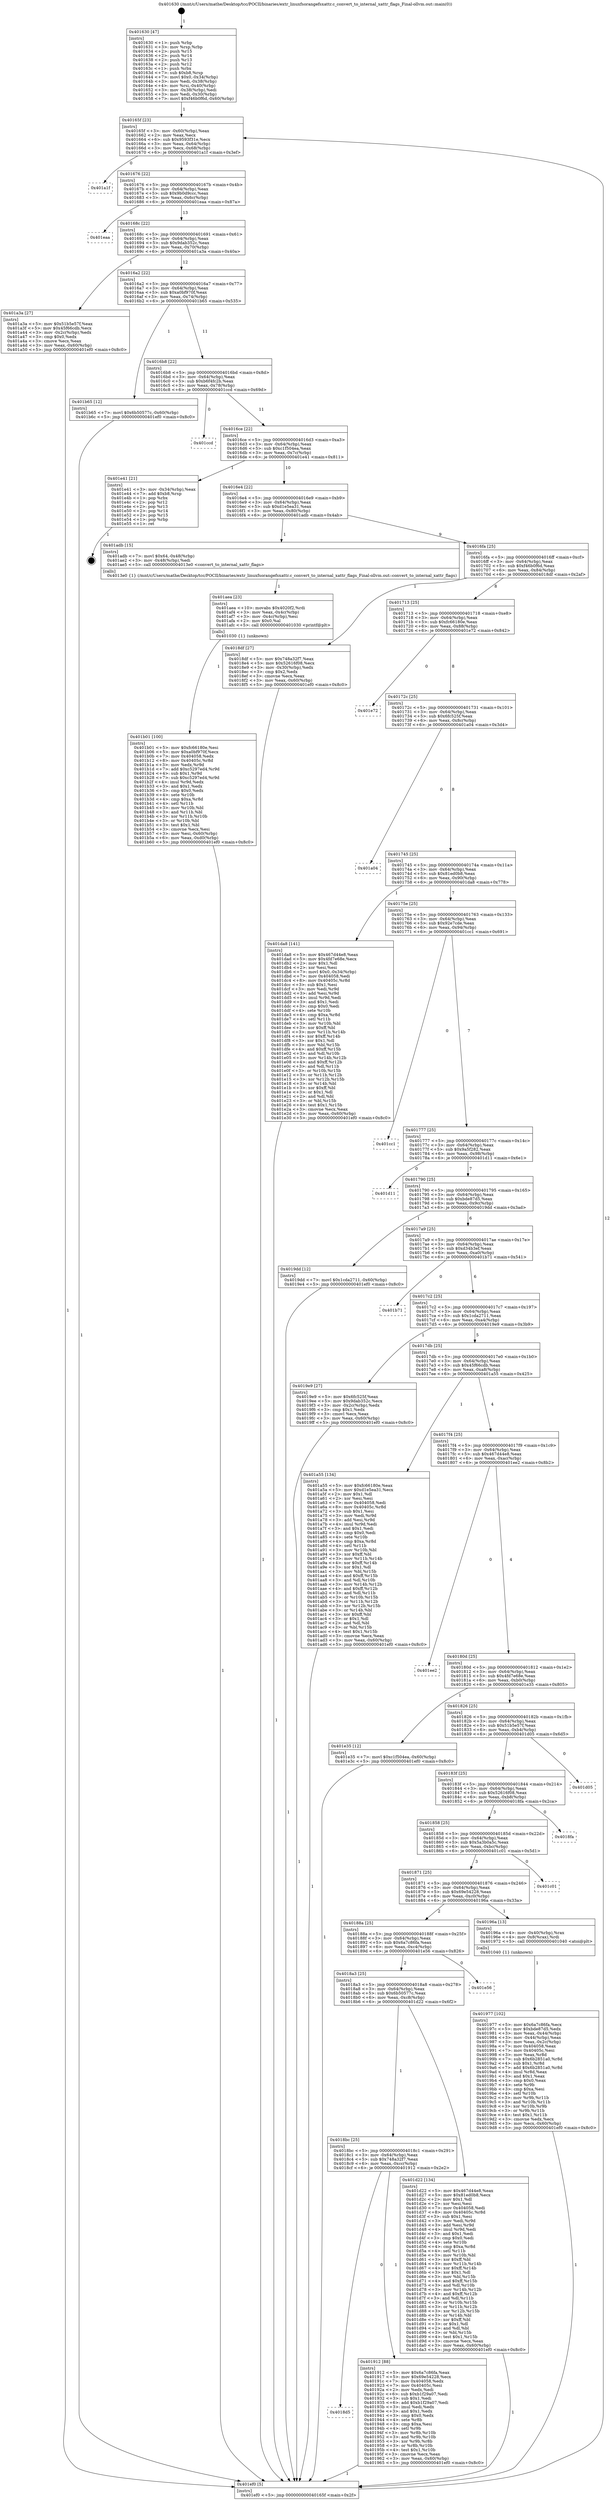 digraph "0x401630" {
  label = "0x401630 (/mnt/c/Users/mathe/Desktop/tcc/POCII/binaries/extr_linuxfsorangefsxattr.c_convert_to_internal_xattr_flags_Final-ollvm.out::main(0))"
  labelloc = "t"
  node[shape=record]

  Entry [label="",width=0.3,height=0.3,shape=circle,fillcolor=black,style=filled]
  "0x40165f" [label="{
     0x40165f [23]\l
     | [instrs]\l
     &nbsp;&nbsp;0x40165f \<+3\>: mov -0x60(%rbp),%eax\l
     &nbsp;&nbsp;0x401662 \<+2\>: mov %eax,%ecx\l
     &nbsp;&nbsp;0x401664 \<+6\>: sub $0x9593f31e,%ecx\l
     &nbsp;&nbsp;0x40166a \<+3\>: mov %eax,-0x64(%rbp)\l
     &nbsp;&nbsp;0x40166d \<+3\>: mov %ecx,-0x68(%rbp)\l
     &nbsp;&nbsp;0x401670 \<+6\>: je 0000000000401a1f \<main+0x3ef\>\l
  }"]
  "0x401a1f" [label="{
     0x401a1f\l
  }", style=dashed]
  "0x401676" [label="{
     0x401676 [22]\l
     | [instrs]\l
     &nbsp;&nbsp;0x401676 \<+5\>: jmp 000000000040167b \<main+0x4b\>\l
     &nbsp;&nbsp;0x40167b \<+3\>: mov -0x64(%rbp),%eax\l
     &nbsp;&nbsp;0x40167e \<+5\>: sub $0x9b0d9ccc,%eax\l
     &nbsp;&nbsp;0x401683 \<+3\>: mov %eax,-0x6c(%rbp)\l
     &nbsp;&nbsp;0x401686 \<+6\>: je 0000000000401eaa \<main+0x87a\>\l
  }"]
  Exit [label="",width=0.3,height=0.3,shape=circle,fillcolor=black,style=filled,peripheries=2]
  "0x401eaa" [label="{
     0x401eaa\l
  }", style=dashed]
  "0x40168c" [label="{
     0x40168c [22]\l
     | [instrs]\l
     &nbsp;&nbsp;0x40168c \<+5\>: jmp 0000000000401691 \<main+0x61\>\l
     &nbsp;&nbsp;0x401691 \<+3\>: mov -0x64(%rbp),%eax\l
     &nbsp;&nbsp;0x401694 \<+5\>: sub $0x9dab352c,%eax\l
     &nbsp;&nbsp;0x401699 \<+3\>: mov %eax,-0x70(%rbp)\l
     &nbsp;&nbsp;0x40169c \<+6\>: je 0000000000401a3a \<main+0x40a\>\l
  }"]
  "0x401b01" [label="{
     0x401b01 [100]\l
     | [instrs]\l
     &nbsp;&nbsp;0x401b01 \<+5\>: mov $0xfc66180e,%esi\l
     &nbsp;&nbsp;0x401b06 \<+5\>: mov $0xa0bf970f,%ecx\l
     &nbsp;&nbsp;0x401b0b \<+7\>: mov 0x404058,%edx\l
     &nbsp;&nbsp;0x401b12 \<+8\>: mov 0x40405c,%r8d\l
     &nbsp;&nbsp;0x401b1a \<+3\>: mov %edx,%r9d\l
     &nbsp;&nbsp;0x401b1d \<+7\>: add $0xc5297ed4,%r9d\l
     &nbsp;&nbsp;0x401b24 \<+4\>: sub $0x1,%r9d\l
     &nbsp;&nbsp;0x401b28 \<+7\>: sub $0xc5297ed4,%r9d\l
     &nbsp;&nbsp;0x401b2f \<+4\>: imul %r9d,%edx\l
     &nbsp;&nbsp;0x401b33 \<+3\>: and $0x1,%edx\l
     &nbsp;&nbsp;0x401b36 \<+3\>: cmp $0x0,%edx\l
     &nbsp;&nbsp;0x401b39 \<+4\>: sete %r10b\l
     &nbsp;&nbsp;0x401b3d \<+4\>: cmp $0xa,%r8d\l
     &nbsp;&nbsp;0x401b41 \<+4\>: setl %r11b\l
     &nbsp;&nbsp;0x401b45 \<+3\>: mov %r10b,%bl\l
     &nbsp;&nbsp;0x401b48 \<+3\>: and %r11b,%bl\l
     &nbsp;&nbsp;0x401b4b \<+3\>: xor %r11b,%r10b\l
     &nbsp;&nbsp;0x401b4e \<+3\>: or %r10b,%bl\l
     &nbsp;&nbsp;0x401b51 \<+3\>: test $0x1,%bl\l
     &nbsp;&nbsp;0x401b54 \<+3\>: cmovne %ecx,%esi\l
     &nbsp;&nbsp;0x401b57 \<+3\>: mov %esi,-0x60(%rbp)\l
     &nbsp;&nbsp;0x401b5a \<+6\>: mov %eax,-0xd0(%rbp)\l
     &nbsp;&nbsp;0x401b60 \<+5\>: jmp 0000000000401ef0 \<main+0x8c0\>\l
  }"]
  "0x401a3a" [label="{
     0x401a3a [27]\l
     | [instrs]\l
     &nbsp;&nbsp;0x401a3a \<+5\>: mov $0x51b5e57f,%eax\l
     &nbsp;&nbsp;0x401a3f \<+5\>: mov $0x45f66cdb,%ecx\l
     &nbsp;&nbsp;0x401a44 \<+3\>: mov -0x2c(%rbp),%edx\l
     &nbsp;&nbsp;0x401a47 \<+3\>: cmp $0x0,%edx\l
     &nbsp;&nbsp;0x401a4a \<+3\>: cmove %ecx,%eax\l
     &nbsp;&nbsp;0x401a4d \<+3\>: mov %eax,-0x60(%rbp)\l
     &nbsp;&nbsp;0x401a50 \<+5\>: jmp 0000000000401ef0 \<main+0x8c0\>\l
  }"]
  "0x4016a2" [label="{
     0x4016a2 [22]\l
     | [instrs]\l
     &nbsp;&nbsp;0x4016a2 \<+5\>: jmp 00000000004016a7 \<main+0x77\>\l
     &nbsp;&nbsp;0x4016a7 \<+3\>: mov -0x64(%rbp),%eax\l
     &nbsp;&nbsp;0x4016aa \<+5\>: sub $0xa0bf970f,%eax\l
     &nbsp;&nbsp;0x4016af \<+3\>: mov %eax,-0x74(%rbp)\l
     &nbsp;&nbsp;0x4016b2 \<+6\>: je 0000000000401b65 \<main+0x535\>\l
  }"]
  "0x401aea" [label="{
     0x401aea [23]\l
     | [instrs]\l
     &nbsp;&nbsp;0x401aea \<+10\>: movabs $0x4020f2,%rdi\l
     &nbsp;&nbsp;0x401af4 \<+3\>: mov %eax,-0x4c(%rbp)\l
     &nbsp;&nbsp;0x401af7 \<+3\>: mov -0x4c(%rbp),%esi\l
     &nbsp;&nbsp;0x401afa \<+2\>: mov $0x0,%al\l
     &nbsp;&nbsp;0x401afc \<+5\>: call 0000000000401030 \<printf@plt\>\l
     | [calls]\l
     &nbsp;&nbsp;0x401030 \{1\} (unknown)\l
  }"]
  "0x401b65" [label="{
     0x401b65 [12]\l
     | [instrs]\l
     &nbsp;&nbsp;0x401b65 \<+7\>: movl $0x6b50577c,-0x60(%rbp)\l
     &nbsp;&nbsp;0x401b6c \<+5\>: jmp 0000000000401ef0 \<main+0x8c0\>\l
  }"]
  "0x4016b8" [label="{
     0x4016b8 [22]\l
     | [instrs]\l
     &nbsp;&nbsp;0x4016b8 \<+5\>: jmp 00000000004016bd \<main+0x8d\>\l
     &nbsp;&nbsp;0x4016bd \<+3\>: mov -0x64(%rbp),%eax\l
     &nbsp;&nbsp;0x4016c0 \<+5\>: sub $0xb6f4fc2b,%eax\l
     &nbsp;&nbsp;0x4016c5 \<+3\>: mov %eax,-0x78(%rbp)\l
     &nbsp;&nbsp;0x4016c8 \<+6\>: je 0000000000401ccd \<main+0x69d\>\l
  }"]
  "0x401977" [label="{
     0x401977 [102]\l
     | [instrs]\l
     &nbsp;&nbsp;0x401977 \<+5\>: mov $0x6a7c86fa,%ecx\l
     &nbsp;&nbsp;0x40197c \<+5\>: mov $0xbde87d5,%edx\l
     &nbsp;&nbsp;0x401981 \<+3\>: mov %eax,-0x44(%rbp)\l
     &nbsp;&nbsp;0x401984 \<+3\>: mov -0x44(%rbp),%eax\l
     &nbsp;&nbsp;0x401987 \<+3\>: mov %eax,-0x2c(%rbp)\l
     &nbsp;&nbsp;0x40198a \<+7\>: mov 0x404058,%eax\l
     &nbsp;&nbsp;0x401991 \<+7\>: mov 0x40405c,%esi\l
     &nbsp;&nbsp;0x401998 \<+3\>: mov %eax,%r8d\l
     &nbsp;&nbsp;0x40199b \<+7\>: sub $0x6b2851a0,%r8d\l
     &nbsp;&nbsp;0x4019a2 \<+4\>: sub $0x1,%r8d\l
     &nbsp;&nbsp;0x4019a6 \<+7\>: add $0x6b2851a0,%r8d\l
     &nbsp;&nbsp;0x4019ad \<+4\>: imul %r8d,%eax\l
     &nbsp;&nbsp;0x4019b1 \<+3\>: and $0x1,%eax\l
     &nbsp;&nbsp;0x4019b4 \<+3\>: cmp $0x0,%eax\l
     &nbsp;&nbsp;0x4019b7 \<+4\>: sete %r9b\l
     &nbsp;&nbsp;0x4019bb \<+3\>: cmp $0xa,%esi\l
     &nbsp;&nbsp;0x4019be \<+4\>: setl %r10b\l
     &nbsp;&nbsp;0x4019c2 \<+3\>: mov %r9b,%r11b\l
     &nbsp;&nbsp;0x4019c5 \<+3\>: and %r10b,%r11b\l
     &nbsp;&nbsp;0x4019c8 \<+3\>: xor %r10b,%r9b\l
     &nbsp;&nbsp;0x4019cb \<+3\>: or %r9b,%r11b\l
     &nbsp;&nbsp;0x4019ce \<+4\>: test $0x1,%r11b\l
     &nbsp;&nbsp;0x4019d2 \<+3\>: cmovne %edx,%ecx\l
     &nbsp;&nbsp;0x4019d5 \<+3\>: mov %ecx,-0x60(%rbp)\l
     &nbsp;&nbsp;0x4019d8 \<+5\>: jmp 0000000000401ef0 \<main+0x8c0\>\l
  }"]
  "0x401ccd" [label="{
     0x401ccd\l
  }", style=dashed]
  "0x4016ce" [label="{
     0x4016ce [22]\l
     | [instrs]\l
     &nbsp;&nbsp;0x4016ce \<+5\>: jmp 00000000004016d3 \<main+0xa3\>\l
     &nbsp;&nbsp;0x4016d3 \<+3\>: mov -0x64(%rbp),%eax\l
     &nbsp;&nbsp;0x4016d6 \<+5\>: sub $0xc1f504ea,%eax\l
     &nbsp;&nbsp;0x4016db \<+3\>: mov %eax,-0x7c(%rbp)\l
     &nbsp;&nbsp;0x4016de \<+6\>: je 0000000000401e41 \<main+0x811\>\l
  }"]
  "0x4018d5" [label="{
     0x4018d5\l
  }", style=dashed]
  "0x401e41" [label="{
     0x401e41 [21]\l
     | [instrs]\l
     &nbsp;&nbsp;0x401e41 \<+3\>: mov -0x34(%rbp),%eax\l
     &nbsp;&nbsp;0x401e44 \<+7\>: add $0xb8,%rsp\l
     &nbsp;&nbsp;0x401e4b \<+1\>: pop %rbx\l
     &nbsp;&nbsp;0x401e4c \<+2\>: pop %r12\l
     &nbsp;&nbsp;0x401e4e \<+2\>: pop %r13\l
     &nbsp;&nbsp;0x401e50 \<+2\>: pop %r14\l
     &nbsp;&nbsp;0x401e52 \<+2\>: pop %r15\l
     &nbsp;&nbsp;0x401e54 \<+1\>: pop %rbp\l
     &nbsp;&nbsp;0x401e55 \<+1\>: ret\l
  }"]
  "0x4016e4" [label="{
     0x4016e4 [22]\l
     | [instrs]\l
     &nbsp;&nbsp;0x4016e4 \<+5\>: jmp 00000000004016e9 \<main+0xb9\>\l
     &nbsp;&nbsp;0x4016e9 \<+3\>: mov -0x64(%rbp),%eax\l
     &nbsp;&nbsp;0x4016ec \<+5\>: sub $0xd1e5ea31,%eax\l
     &nbsp;&nbsp;0x4016f1 \<+3\>: mov %eax,-0x80(%rbp)\l
     &nbsp;&nbsp;0x4016f4 \<+6\>: je 0000000000401adb \<main+0x4ab\>\l
  }"]
  "0x401912" [label="{
     0x401912 [88]\l
     | [instrs]\l
     &nbsp;&nbsp;0x401912 \<+5\>: mov $0x6a7c86fa,%eax\l
     &nbsp;&nbsp;0x401917 \<+5\>: mov $0x69e54228,%ecx\l
     &nbsp;&nbsp;0x40191c \<+7\>: mov 0x404058,%edx\l
     &nbsp;&nbsp;0x401923 \<+7\>: mov 0x40405c,%esi\l
     &nbsp;&nbsp;0x40192a \<+2\>: mov %edx,%edi\l
     &nbsp;&nbsp;0x40192c \<+6\>: sub $0xb1f29a07,%edi\l
     &nbsp;&nbsp;0x401932 \<+3\>: sub $0x1,%edi\l
     &nbsp;&nbsp;0x401935 \<+6\>: add $0xb1f29a07,%edi\l
     &nbsp;&nbsp;0x40193b \<+3\>: imul %edi,%edx\l
     &nbsp;&nbsp;0x40193e \<+3\>: and $0x1,%edx\l
     &nbsp;&nbsp;0x401941 \<+3\>: cmp $0x0,%edx\l
     &nbsp;&nbsp;0x401944 \<+4\>: sete %r8b\l
     &nbsp;&nbsp;0x401948 \<+3\>: cmp $0xa,%esi\l
     &nbsp;&nbsp;0x40194b \<+4\>: setl %r9b\l
     &nbsp;&nbsp;0x40194f \<+3\>: mov %r8b,%r10b\l
     &nbsp;&nbsp;0x401952 \<+3\>: and %r9b,%r10b\l
     &nbsp;&nbsp;0x401955 \<+3\>: xor %r9b,%r8b\l
     &nbsp;&nbsp;0x401958 \<+3\>: or %r8b,%r10b\l
     &nbsp;&nbsp;0x40195b \<+4\>: test $0x1,%r10b\l
     &nbsp;&nbsp;0x40195f \<+3\>: cmovne %ecx,%eax\l
     &nbsp;&nbsp;0x401962 \<+3\>: mov %eax,-0x60(%rbp)\l
     &nbsp;&nbsp;0x401965 \<+5\>: jmp 0000000000401ef0 \<main+0x8c0\>\l
  }"]
  "0x401adb" [label="{
     0x401adb [15]\l
     | [instrs]\l
     &nbsp;&nbsp;0x401adb \<+7\>: movl $0x64,-0x48(%rbp)\l
     &nbsp;&nbsp;0x401ae2 \<+3\>: mov -0x48(%rbp),%edi\l
     &nbsp;&nbsp;0x401ae5 \<+5\>: call 00000000004013e0 \<convert_to_internal_xattr_flags\>\l
     | [calls]\l
     &nbsp;&nbsp;0x4013e0 \{1\} (/mnt/c/Users/mathe/Desktop/tcc/POCII/binaries/extr_linuxfsorangefsxattr.c_convert_to_internal_xattr_flags_Final-ollvm.out::convert_to_internal_xattr_flags)\l
  }"]
  "0x4016fa" [label="{
     0x4016fa [25]\l
     | [instrs]\l
     &nbsp;&nbsp;0x4016fa \<+5\>: jmp 00000000004016ff \<main+0xcf\>\l
     &nbsp;&nbsp;0x4016ff \<+3\>: mov -0x64(%rbp),%eax\l
     &nbsp;&nbsp;0x401702 \<+5\>: sub $0xf46b0f6d,%eax\l
     &nbsp;&nbsp;0x401707 \<+6\>: mov %eax,-0x84(%rbp)\l
     &nbsp;&nbsp;0x40170d \<+6\>: je 00000000004018df \<main+0x2af\>\l
  }"]
  "0x4018bc" [label="{
     0x4018bc [25]\l
     | [instrs]\l
     &nbsp;&nbsp;0x4018bc \<+5\>: jmp 00000000004018c1 \<main+0x291\>\l
     &nbsp;&nbsp;0x4018c1 \<+3\>: mov -0x64(%rbp),%eax\l
     &nbsp;&nbsp;0x4018c4 \<+5\>: sub $0x748a32f7,%eax\l
     &nbsp;&nbsp;0x4018c9 \<+6\>: mov %eax,-0xcc(%rbp)\l
     &nbsp;&nbsp;0x4018cf \<+6\>: je 0000000000401912 \<main+0x2e2\>\l
  }"]
  "0x4018df" [label="{
     0x4018df [27]\l
     | [instrs]\l
     &nbsp;&nbsp;0x4018df \<+5\>: mov $0x748a32f7,%eax\l
     &nbsp;&nbsp;0x4018e4 \<+5\>: mov $0x52616f08,%ecx\l
     &nbsp;&nbsp;0x4018e9 \<+3\>: mov -0x30(%rbp),%edx\l
     &nbsp;&nbsp;0x4018ec \<+3\>: cmp $0x2,%edx\l
     &nbsp;&nbsp;0x4018ef \<+3\>: cmovne %ecx,%eax\l
     &nbsp;&nbsp;0x4018f2 \<+3\>: mov %eax,-0x60(%rbp)\l
     &nbsp;&nbsp;0x4018f5 \<+5\>: jmp 0000000000401ef0 \<main+0x8c0\>\l
  }"]
  "0x401713" [label="{
     0x401713 [25]\l
     | [instrs]\l
     &nbsp;&nbsp;0x401713 \<+5\>: jmp 0000000000401718 \<main+0xe8\>\l
     &nbsp;&nbsp;0x401718 \<+3\>: mov -0x64(%rbp),%eax\l
     &nbsp;&nbsp;0x40171b \<+5\>: sub $0xfc66180e,%eax\l
     &nbsp;&nbsp;0x401720 \<+6\>: mov %eax,-0x88(%rbp)\l
     &nbsp;&nbsp;0x401726 \<+6\>: je 0000000000401e72 \<main+0x842\>\l
  }"]
  "0x401ef0" [label="{
     0x401ef0 [5]\l
     | [instrs]\l
     &nbsp;&nbsp;0x401ef0 \<+5\>: jmp 000000000040165f \<main+0x2f\>\l
  }"]
  "0x401630" [label="{
     0x401630 [47]\l
     | [instrs]\l
     &nbsp;&nbsp;0x401630 \<+1\>: push %rbp\l
     &nbsp;&nbsp;0x401631 \<+3\>: mov %rsp,%rbp\l
     &nbsp;&nbsp;0x401634 \<+2\>: push %r15\l
     &nbsp;&nbsp;0x401636 \<+2\>: push %r14\l
     &nbsp;&nbsp;0x401638 \<+2\>: push %r13\l
     &nbsp;&nbsp;0x40163a \<+2\>: push %r12\l
     &nbsp;&nbsp;0x40163c \<+1\>: push %rbx\l
     &nbsp;&nbsp;0x40163d \<+7\>: sub $0xb8,%rsp\l
     &nbsp;&nbsp;0x401644 \<+7\>: movl $0x0,-0x34(%rbp)\l
     &nbsp;&nbsp;0x40164b \<+3\>: mov %edi,-0x38(%rbp)\l
     &nbsp;&nbsp;0x40164e \<+4\>: mov %rsi,-0x40(%rbp)\l
     &nbsp;&nbsp;0x401652 \<+3\>: mov -0x38(%rbp),%edi\l
     &nbsp;&nbsp;0x401655 \<+3\>: mov %edi,-0x30(%rbp)\l
     &nbsp;&nbsp;0x401658 \<+7\>: movl $0xf46b0f6d,-0x60(%rbp)\l
  }"]
  "0x401d22" [label="{
     0x401d22 [134]\l
     | [instrs]\l
     &nbsp;&nbsp;0x401d22 \<+5\>: mov $0x467d44e8,%eax\l
     &nbsp;&nbsp;0x401d27 \<+5\>: mov $0x81ed0b8,%ecx\l
     &nbsp;&nbsp;0x401d2c \<+2\>: mov $0x1,%dl\l
     &nbsp;&nbsp;0x401d2e \<+2\>: xor %esi,%esi\l
     &nbsp;&nbsp;0x401d30 \<+7\>: mov 0x404058,%edi\l
     &nbsp;&nbsp;0x401d37 \<+8\>: mov 0x40405c,%r8d\l
     &nbsp;&nbsp;0x401d3f \<+3\>: sub $0x1,%esi\l
     &nbsp;&nbsp;0x401d42 \<+3\>: mov %edi,%r9d\l
     &nbsp;&nbsp;0x401d45 \<+3\>: add %esi,%r9d\l
     &nbsp;&nbsp;0x401d48 \<+4\>: imul %r9d,%edi\l
     &nbsp;&nbsp;0x401d4c \<+3\>: and $0x1,%edi\l
     &nbsp;&nbsp;0x401d4f \<+3\>: cmp $0x0,%edi\l
     &nbsp;&nbsp;0x401d52 \<+4\>: sete %r10b\l
     &nbsp;&nbsp;0x401d56 \<+4\>: cmp $0xa,%r8d\l
     &nbsp;&nbsp;0x401d5a \<+4\>: setl %r11b\l
     &nbsp;&nbsp;0x401d5e \<+3\>: mov %r10b,%bl\l
     &nbsp;&nbsp;0x401d61 \<+3\>: xor $0xff,%bl\l
     &nbsp;&nbsp;0x401d64 \<+3\>: mov %r11b,%r14b\l
     &nbsp;&nbsp;0x401d67 \<+4\>: xor $0xff,%r14b\l
     &nbsp;&nbsp;0x401d6b \<+3\>: xor $0x1,%dl\l
     &nbsp;&nbsp;0x401d6e \<+3\>: mov %bl,%r15b\l
     &nbsp;&nbsp;0x401d71 \<+4\>: and $0xff,%r15b\l
     &nbsp;&nbsp;0x401d75 \<+3\>: and %dl,%r10b\l
     &nbsp;&nbsp;0x401d78 \<+3\>: mov %r14b,%r12b\l
     &nbsp;&nbsp;0x401d7b \<+4\>: and $0xff,%r12b\l
     &nbsp;&nbsp;0x401d7f \<+3\>: and %dl,%r11b\l
     &nbsp;&nbsp;0x401d82 \<+3\>: or %r10b,%r15b\l
     &nbsp;&nbsp;0x401d85 \<+3\>: or %r11b,%r12b\l
     &nbsp;&nbsp;0x401d88 \<+3\>: xor %r12b,%r15b\l
     &nbsp;&nbsp;0x401d8b \<+3\>: or %r14b,%bl\l
     &nbsp;&nbsp;0x401d8e \<+3\>: xor $0xff,%bl\l
     &nbsp;&nbsp;0x401d91 \<+3\>: or $0x1,%dl\l
     &nbsp;&nbsp;0x401d94 \<+2\>: and %dl,%bl\l
     &nbsp;&nbsp;0x401d96 \<+3\>: or %bl,%r15b\l
     &nbsp;&nbsp;0x401d99 \<+4\>: test $0x1,%r15b\l
     &nbsp;&nbsp;0x401d9d \<+3\>: cmovne %ecx,%eax\l
     &nbsp;&nbsp;0x401da0 \<+3\>: mov %eax,-0x60(%rbp)\l
     &nbsp;&nbsp;0x401da3 \<+5\>: jmp 0000000000401ef0 \<main+0x8c0\>\l
  }"]
  "0x401e72" [label="{
     0x401e72\l
  }", style=dashed]
  "0x40172c" [label="{
     0x40172c [25]\l
     | [instrs]\l
     &nbsp;&nbsp;0x40172c \<+5\>: jmp 0000000000401731 \<main+0x101\>\l
     &nbsp;&nbsp;0x401731 \<+3\>: mov -0x64(%rbp),%eax\l
     &nbsp;&nbsp;0x401734 \<+5\>: sub $0x6fc525f,%eax\l
     &nbsp;&nbsp;0x401739 \<+6\>: mov %eax,-0x8c(%rbp)\l
     &nbsp;&nbsp;0x40173f \<+6\>: je 0000000000401a04 \<main+0x3d4\>\l
  }"]
  "0x4018a3" [label="{
     0x4018a3 [25]\l
     | [instrs]\l
     &nbsp;&nbsp;0x4018a3 \<+5\>: jmp 00000000004018a8 \<main+0x278\>\l
     &nbsp;&nbsp;0x4018a8 \<+3\>: mov -0x64(%rbp),%eax\l
     &nbsp;&nbsp;0x4018ab \<+5\>: sub $0x6b50577c,%eax\l
     &nbsp;&nbsp;0x4018b0 \<+6\>: mov %eax,-0xc8(%rbp)\l
     &nbsp;&nbsp;0x4018b6 \<+6\>: je 0000000000401d22 \<main+0x6f2\>\l
  }"]
  "0x401a04" [label="{
     0x401a04\l
  }", style=dashed]
  "0x401745" [label="{
     0x401745 [25]\l
     | [instrs]\l
     &nbsp;&nbsp;0x401745 \<+5\>: jmp 000000000040174a \<main+0x11a\>\l
     &nbsp;&nbsp;0x40174a \<+3\>: mov -0x64(%rbp),%eax\l
     &nbsp;&nbsp;0x40174d \<+5\>: sub $0x81ed0b8,%eax\l
     &nbsp;&nbsp;0x401752 \<+6\>: mov %eax,-0x90(%rbp)\l
     &nbsp;&nbsp;0x401758 \<+6\>: je 0000000000401da8 \<main+0x778\>\l
  }"]
  "0x401e56" [label="{
     0x401e56\l
  }", style=dashed]
  "0x401da8" [label="{
     0x401da8 [141]\l
     | [instrs]\l
     &nbsp;&nbsp;0x401da8 \<+5\>: mov $0x467d44e8,%eax\l
     &nbsp;&nbsp;0x401dad \<+5\>: mov $0x4fd7e68e,%ecx\l
     &nbsp;&nbsp;0x401db2 \<+2\>: mov $0x1,%dl\l
     &nbsp;&nbsp;0x401db4 \<+2\>: xor %esi,%esi\l
     &nbsp;&nbsp;0x401db6 \<+7\>: movl $0x0,-0x34(%rbp)\l
     &nbsp;&nbsp;0x401dbd \<+7\>: mov 0x404058,%edi\l
     &nbsp;&nbsp;0x401dc4 \<+8\>: mov 0x40405c,%r8d\l
     &nbsp;&nbsp;0x401dcc \<+3\>: sub $0x1,%esi\l
     &nbsp;&nbsp;0x401dcf \<+3\>: mov %edi,%r9d\l
     &nbsp;&nbsp;0x401dd2 \<+3\>: add %esi,%r9d\l
     &nbsp;&nbsp;0x401dd5 \<+4\>: imul %r9d,%edi\l
     &nbsp;&nbsp;0x401dd9 \<+3\>: and $0x1,%edi\l
     &nbsp;&nbsp;0x401ddc \<+3\>: cmp $0x0,%edi\l
     &nbsp;&nbsp;0x401ddf \<+4\>: sete %r10b\l
     &nbsp;&nbsp;0x401de3 \<+4\>: cmp $0xa,%r8d\l
     &nbsp;&nbsp;0x401de7 \<+4\>: setl %r11b\l
     &nbsp;&nbsp;0x401deb \<+3\>: mov %r10b,%bl\l
     &nbsp;&nbsp;0x401dee \<+3\>: xor $0xff,%bl\l
     &nbsp;&nbsp;0x401df1 \<+3\>: mov %r11b,%r14b\l
     &nbsp;&nbsp;0x401df4 \<+4\>: xor $0xff,%r14b\l
     &nbsp;&nbsp;0x401df8 \<+3\>: xor $0x1,%dl\l
     &nbsp;&nbsp;0x401dfb \<+3\>: mov %bl,%r15b\l
     &nbsp;&nbsp;0x401dfe \<+4\>: and $0xff,%r15b\l
     &nbsp;&nbsp;0x401e02 \<+3\>: and %dl,%r10b\l
     &nbsp;&nbsp;0x401e05 \<+3\>: mov %r14b,%r12b\l
     &nbsp;&nbsp;0x401e08 \<+4\>: and $0xff,%r12b\l
     &nbsp;&nbsp;0x401e0c \<+3\>: and %dl,%r11b\l
     &nbsp;&nbsp;0x401e0f \<+3\>: or %r10b,%r15b\l
     &nbsp;&nbsp;0x401e12 \<+3\>: or %r11b,%r12b\l
     &nbsp;&nbsp;0x401e15 \<+3\>: xor %r12b,%r15b\l
     &nbsp;&nbsp;0x401e18 \<+3\>: or %r14b,%bl\l
     &nbsp;&nbsp;0x401e1b \<+3\>: xor $0xff,%bl\l
     &nbsp;&nbsp;0x401e1e \<+3\>: or $0x1,%dl\l
     &nbsp;&nbsp;0x401e21 \<+2\>: and %dl,%bl\l
     &nbsp;&nbsp;0x401e23 \<+3\>: or %bl,%r15b\l
     &nbsp;&nbsp;0x401e26 \<+4\>: test $0x1,%r15b\l
     &nbsp;&nbsp;0x401e2a \<+3\>: cmovne %ecx,%eax\l
     &nbsp;&nbsp;0x401e2d \<+3\>: mov %eax,-0x60(%rbp)\l
     &nbsp;&nbsp;0x401e30 \<+5\>: jmp 0000000000401ef0 \<main+0x8c0\>\l
  }"]
  "0x40175e" [label="{
     0x40175e [25]\l
     | [instrs]\l
     &nbsp;&nbsp;0x40175e \<+5\>: jmp 0000000000401763 \<main+0x133\>\l
     &nbsp;&nbsp;0x401763 \<+3\>: mov -0x64(%rbp),%eax\l
     &nbsp;&nbsp;0x401766 \<+5\>: sub $0x92e7cde,%eax\l
     &nbsp;&nbsp;0x40176b \<+6\>: mov %eax,-0x94(%rbp)\l
     &nbsp;&nbsp;0x401771 \<+6\>: je 0000000000401cc1 \<main+0x691\>\l
  }"]
  "0x40188a" [label="{
     0x40188a [25]\l
     | [instrs]\l
     &nbsp;&nbsp;0x40188a \<+5\>: jmp 000000000040188f \<main+0x25f\>\l
     &nbsp;&nbsp;0x40188f \<+3\>: mov -0x64(%rbp),%eax\l
     &nbsp;&nbsp;0x401892 \<+5\>: sub $0x6a7c86fa,%eax\l
     &nbsp;&nbsp;0x401897 \<+6\>: mov %eax,-0xc4(%rbp)\l
     &nbsp;&nbsp;0x40189d \<+6\>: je 0000000000401e56 \<main+0x826\>\l
  }"]
  "0x401cc1" [label="{
     0x401cc1\l
  }", style=dashed]
  "0x401777" [label="{
     0x401777 [25]\l
     | [instrs]\l
     &nbsp;&nbsp;0x401777 \<+5\>: jmp 000000000040177c \<main+0x14c\>\l
     &nbsp;&nbsp;0x40177c \<+3\>: mov -0x64(%rbp),%eax\l
     &nbsp;&nbsp;0x40177f \<+5\>: sub $0x9a5f282,%eax\l
     &nbsp;&nbsp;0x401784 \<+6\>: mov %eax,-0x98(%rbp)\l
     &nbsp;&nbsp;0x40178a \<+6\>: je 0000000000401d11 \<main+0x6e1\>\l
  }"]
  "0x40196a" [label="{
     0x40196a [13]\l
     | [instrs]\l
     &nbsp;&nbsp;0x40196a \<+4\>: mov -0x40(%rbp),%rax\l
     &nbsp;&nbsp;0x40196e \<+4\>: mov 0x8(%rax),%rdi\l
     &nbsp;&nbsp;0x401972 \<+5\>: call 0000000000401040 \<atoi@plt\>\l
     | [calls]\l
     &nbsp;&nbsp;0x401040 \{1\} (unknown)\l
  }"]
  "0x401d11" [label="{
     0x401d11\l
  }", style=dashed]
  "0x401790" [label="{
     0x401790 [25]\l
     | [instrs]\l
     &nbsp;&nbsp;0x401790 \<+5\>: jmp 0000000000401795 \<main+0x165\>\l
     &nbsp;&nbsp;0x401795 \<+3\>: mov -0x64(%rbp),%eax\l
     &nbsp;&nbsp;0x401798 \<+5\>: sub $0xbde87d5,%eax\l
     &nbsp;&nbsp;0x40179d \<+6\>: mov %eax,-0x9c(%rbp)\l
     &nbsp;&nbsp;0x4017a3 \<+6\>: je 00000000004019dd \<main+0x3ad\>\l
  }"]
  "0x401871" [label="{
     0x401871 [25]\l
     | [instrs]\l
     &nbsp;&nbsp;0x401871 \<+5\>: jmp 0000000000401876 \<main+0x246\>\l
     &nbsp;&nbsp;0x401876 \<+3\>: mov -0x64(%rbp),%eax\l
     &nbsp;&nbsp;0x401879 \<+5\>: sub $0x69e54228,%eax\l
     &nbsp;&nbsp;0x40187e \<+6\>: mov %eax,-0xc0(%rbp)\l
     &nbsp;&nbsp;0x401884 \<+6\>: je 000000000040196a \<main+0x33a\>\l
  }"]
  "0x4019dd" [label="{
     0x4019dd [12]\l
     | [instrs]\l
     &nbsp;&nbsp;0x4019dd \<+7\>: movl $0x1cda2711,-0x60(%rbp)\l
     &nbsp;&nbsp;0x4019e4 \<+5\>: jmp 0000000000401ef0 \<main+0x8c0\>\l
  }"]
  "0x4017a9" [label="{
     0x4017a9 [25]\l
     | [instrs]\l
     &nbsp;&nbsp;0x4017a9 \<+5\>: jmp 00000000004017ae \<main+0x17e\>\l
     &nbsp;&nbsp;0x4017ae \<+3\>: mov -0x64(%rbp),%eax\l
     &nbsp;&nbsp;0x4017b1 \<+5\>: sub $0xd34b3ef,%eax\l
     &nbsp;&nbsp;0x4017b6 \<+6\>: mov %eax,-0xa0(%rbp)\l
     &nbsp;&nbsp;0x4017bc \<+6\>: je 0000000000401b71 \<main+0x541\>\l
  }"]
  "0x401c01" [label="{
     0x401c01\l
  }", style=dashed]
  "0x401b71" [label="{
     0x401b71\l
  }", style=dashed]
  "0x4017c2" [label="{
     0x4017c2 [25]\l
     | [instrs]\l
     &nbsp;&nbsp;0x4017c2 \<+5\>: jmp 00000000004017c7 \<main+0x197\>\l
     &nbsp;&nbsp;0x4017c7 \<+3\>: mov -0x64(%rbp),%eax\l
     &nbsp;&nbsp;0x4017ca \<+5\>: sub $0x1cda2711,%eax\l
     &nbsp;&nbsp;0x4017cf \<+6\>: mov %eax,-0xa4(%rbp)\l
     &nbsp;&nbsp;0x4017d5 \<+6\>: je 00000000004019e9 \<main+0x3b9\>\l
  }"]
  "0x401858" [label="{
     0x401858 [25]\l
     | [instrs]\l
     &nbsp;&nbsp;0x401858 \<+5\>: jmp 000000000040185d \<main+0x22d\>\l
     &nbsp;&nbsp;0x40185d \<+3\>: mov -0x64(%rbp),%eax\l
     &nbsp;&nbsp;0x401860 \<+5\>: sub $0x5a3b0a5c,%eax\l
     &nbsp;&nbsp;0x401865 \<+6\>: mov %eax,-0xbc(%rbp)\l
     &nbsp;&nbsp;0x40186b \<+6\>: je 0000000000401c01 \<main+0x5d1\>\l
  }"]
  "0x4019e9" [label="{
     0x4019e9 [27]\l
     | [instrs]\l
     &nbsp;&nbsp;0x4019e9 \<+5\>: mov $0x6fc525f,%eax\l
     &nbsp;&nbsp;0x4019ee \<+5\>: mov $0x9dab352c,%ecx\l
     &nbsp;&nbsp;0x4019f3 \<+3\>: mov -0x2c(%rbp),%edx\l
     &nbsp;&nbsp;0x4019f6 \<+3\>: cmp $0x1,%edx\l
     &nbsp;&nbsp;0x4019f9 \<+3\>: cmovl %ecx,%eax\l
     &nbsp;&nbsp;0x4019fc \<+3\>: mov %eax,-0x60(%rbp)\l
     &nbsp;&nbsp;0x4019ff \<+5\>: jmp 0000000000401ef0 \<main+0x8c0\>\l
  }"]
  "0x4017db" [label="{
     0x4017db [25]\l
     | [instrs]\l
     &nbsp;&nbsp;0x4017db \<+5\>: jmp 00000000004017e0 \<main+0x1b0\>\l
     &nbsp;&nbsp;0x4017e0 \<+3\>: mov -0x64(%rbp),%eax\l
     &nbsp;&nbsp;0x4017e3 \<+5\>: sub $0x45f66cdb,%eax\l
     &nbsp;&nbsp;0x4017e8 \<+6\>: mov %eax,-0xa8(%rbp)\l
     &nbsp;&nbsp;0x4017ee \<+6\>: je 0000000000401a55 \<main+0x425\>\l
  }"]
  "0x4018fa" [label="{
     0x4018fa\l
  }", style=dashed]
  "0x401a55" [label="{
     0x401a55 [134]\l
     | [instrs]\l
     &nbsp;&nbsp;0x401a55 \<+5\>: mov $0xfc66180e,%eax\l
     &nbsp;&nbsp;0x401a5a \<+5\>: mov $0xd1e5ea31,%ecx\l
     &nbsp;&nbsp;0x401a5f \<+2\>: mov $0x1,%dl\l
     &nbsp;&nbsp;0x401a61 \<+2\>: xor %esi,%esi\l
     &nbsp;&nbsp;0x401a63 \<+7\>: mov 0x404058,%edi\l
     &nbsp;&nbsp;0x401a6a \<+8\>: mov 0x40405c,%r8d\l
     &nbsp;&nbsp;0x401a72 \<+3\>: sub $0x1,%esi\l
     &nbsp;&nbsp;0x401a75 \<+3\>: mov %edi,%r9d\l
     &nbsp;&nbsp;0x401a78 \<+3\>: add %esi,%r9d\l
     &nbsp;&nbsp;0x401a7b \<+4\>: imul %r9d,%edi\l
     &nbsp;&nbsp;0x401a7f \<+3\>: and $0x1,%edi\l
     &nbsp;&nbsp;0x401a82 \<+3\>: cmp $0x0,%edi\l
     &nbsp;&nbsp;0x401a85 \<+4\>: sete %r10b\l
     &nbsp;&nbsp;0x401a89 \<+4\>: cmp $0xa,%r8d\l
     &nbsp;&nbsp;0x401a8d \<+4\>: setl %r11b\l
     &nbsp;&nbsp;0x401a91 \<+3\>: mov %r10b,%bl\l
     &nbsp;&nbsp;0x401a94 \<+3\>: xor $0xff,%bl\l
     &nbsp;&nbsp;0x401a97 \<+3\>: mov %r11b,%r14b\l
     &nbsp;&nbsp;0x401a9a \<+4\>: xor $0xff,%r14b\l
     &nbsp;&nbsp;0x401a9e \<+3\>: xor $0x1,%dl\l
     &nbsp;&nbsp;0x401aa1 \<+3\>: mov %bl,%r15b\l
     &nbsp;&nbsp;0x401aa4 \<+4\>: and $0xff,%r15b\l
     &nbsp;&nbsp;0x401aa8 \<+3\>: and %dl,%r10b\l
     &nbsp;&nbsp;0x401aab \<+3\>: mov %r14b,%r12b\l
     &nbsp;&nbsp;0x401aae \<+4\>: and $0xff,%r12b\l
     &nbsp;&nbsp;0x401ab2 \<+3\>: and %dl,%r11b\l
     &nbsp;&nbsp;0x401ab5 \<+3\>: or %r10b,%r15b\l
     &nbsp;&nbsp;0x401ab8 \<+3\>: or %r11b,%r12b\l
     &nbsp;&nbsp;0x401abb \<+3\>: xor %r12b,%r15b\l
     &nbsp;&nbsp;0x401abe \<+3\>: or %r14b,%bl\l
     &nbsp;&nbsp;0x401ac1 \<+3\>: xor $0xff,%bl\l
     &nbsp;&nbsp;0x401ac4 \<+3\>: or $0x1,%dl\l
     &nbsp;&nbsp;0x401ac7 \<+2\>: and %dl,%bl\l
     &nbsp;&nbsp;0x401ac9 \<+3\>: or %bl,%r15b\l
     &nbsp;&nbsp;0x401acc \<+4\>: test $0x1,%r15b\l
     &nbsp;&nbsp;0x401ad0 \<+3\>: cmovne %ecx,%eax\l
     &nbsp;&nbsp;0x401ad3 \<+3\>: mov %eax,-0x60(%rbp)\l
     &nbsp;&nbsp;0x401ad6 \<+5\>: jmp 0000000000401ef0 \<main+0x8c0\>\l
  }"]
  "0x4017f4" [label="{
     0x4017f4 [25]\l
     | [instrs]\l
     &nbsp;&nbsp;0x4017f4 \<+5\>: jmp 00000000004017f9 \<main+0x1c9\>\l
     &nbsp;&nbsp;0x4017f9 \<+3\>: mov -0x64(%rbp),%eax\l
     &nbsp;&nbsp;0x4017fc \<+5\>: sub $0x467d44e8,%eax\l
     &nbsp;&nbsp;0x401801 \<+6\>: mov %eax,-0xac(%rbp)\l
     &nbsp;&nbsp;0x401807 \<+6\>: je 0000000000401ee2 \<main+0x8b2\>\l
  }"]
  "0x40183f" [label="{
     0x40183f [25]\l
     | [instrs]\l
     &nbsp;&nbsp;0x40183f \<+5\>: jmp 0000000000401844 \<main+0x214\>\l
     &nbsp;&nbsp;0x401844 \<+3\>: mov -0x64(%rbp),%eax\l
     &nbsp;&nbsp;0x401847 \<+5\>: sub $0x52616f08,%eax\l
     &nbsp;&nbsp;0x40184c \<+6\>: mov %eax,-0xb8(%rbp)\l
     &nbsp;&nbsp;0x401852 \<+6\>: je 00000000004018fa \<main+0x2ca\>\l
  }"]
  "0x401ee2" [label="{
     0x401ee2\l
  }", style=dashed]
  "0x40180d" [label="{
     0x40180d [25]\l
     | [instrs]\l
     &nbsp;&nbsp;0x40180d \<+5\>: jmp 0000000000401812 \<main+0x1e2\>\l
     &nbsp;&nbsp;0x401812 \<+3\>: mov -0x64(%rbp),%eax\l
     &nbsp;&nbsp;0x401815 \<+5\>: sub $0x4fd7e68e,%eax\l
     &nbsp;&nbsp;0x40181a \<+6\>: mov %eax,-0xb0(%rbp)\l
     &nbsp;&nbsp;0x401820 \<+6\>: je 0000000000401e35 \<main+0x805\>\l
  }"]
  "0x401d05" [label="{
     0x401d05\l
  }", style=dashed]
  "0x401e35" [label="{
     0x401e35 [12]\l
     | [instrs]\l
     &nbsp;&nbsp;0x401e35 \<+7\>: movl $0xc1f504ea,-0x60(%rbp)\l
     &nbsp;&nbsp;0x401e3c \<+5\>: jmp 0000000000401ef0 \<main+0x8c0\>\l
  }"]
  "0x401826" [label="{
     0x401826 [25]\l
     | [instrs]\l
     &nbsp;&nbsp;0x401826 \<+5\>: jmp 000000000040182b \<main+0x1fb\>\l
     &nbsp;&nbsp;0x40182b \<+3\>: mov -0x64(%rbp),%eax\l
     &nbsp;&nbsp;0x40182e \<+5\>: sub $0x51b5e57f,%eax\l
     &nbsp;&nbsp;0x401833 \<+6\>: mov %eax,-0xb4(%rbp)\l
     &nbsp;&nbsp;0x401839 \<+6\>: je 0000000000401d05 \<main+0x6d5\>\l
  }"]
  Entry -> "0x401630" [label=" 1"]
  "0x40165f" -> "0x401a1f" [label=" 0"]
  "0x40165f" -> "0x401676" [label=" 13"]
  "0x401e41" -> Exit [label=" 1"]
  "0x401676" -> "0x401eaa" [label=" 0"]
  "0x401676" -> "0x40168c" [label=" 13"]
  "0x401e35" -> "0x401ef0" [label=" 1"]
  "0x40168c" -> "0x401a3a" [label=" 1"]
  "0x40168c" -> "0x4016a2" [label=" 12"]
  "0x401da8" -> "0x401ef0" [label=" 1"]
  "0x4016a2" -> "0x401b65" [label=" 1"]
  "0x4016a2" -> "0x4016b8" [label=" 11"]
  "0x401d22" -> "0x401ef0" [label=" 1"]
  "0x4016b8" -> "0x401ccd" [label=" 0"]
  "0x4016b8" -> "0x4016ce" [label=" 11"]
  "0x401b65" -> "0x401ef0" [label=" 1"]
  "0x4016ce" -> "0x401e41" [label=" 1"]
  "0x4016ce" -> "0x4016e4" [label=" 10"]
  "0x401b01" -> "0x401ef0" [label=" 1"]
  "0x4016e4" -> "0x401adb" [label=" 1"]
  "0x4016e4" -> "0x4016fa" [label=" 9"]
  "0x401aea" -> "0x401b01" [label=" 1"]
  "0x4016fa" -> "0x4018df" [label=" 1"]
  "0x4016fa" -> "0x401713" [label=" 8"]
  "0x4018df" -> "0x401ef0" [label=" 1"]
  "0x401630" -> "0x40165f" [label=" 1"]
  "0x401ef0" -> "0x40165f" [label=" 12"]
  "0x401a55" -> "0x401ef0" [label=" 1"]
  "0x401713" -> "0x401e72" [label=" 0"]
  "0x401713" -> "0x40172c" [label=" 8"]
  "0x401a3a" -> "0x401ef0" [label=" 1"]
  "0x40172c" -> "0x401a04" [label=" 0"]
  "0x40172c" -> "0x401745" [label=" 8"]
  "0x4019dd" -> "0x401ef0" [label=" 1"]
  "0x401745" -> "0x401da8" [label=" 1"]
  "0x401745" -> "0x40175e" [label=" 7"]
  "0x401977" -> "0x401ef0" [label=" 1"]
  "0x40175e" -> "0x401cc1" [label=" 0"]
  "0x40175e" -> "0x401777" [label=" 7"]
  "0x401912" -> "0x401ef0" [label=" 1"]
  "0x401777" -> "0x401d11" [label=" 0"]
  "0x401777" -> "0x401790" [label=" 7"]
  "0x4018bc" -> "0x4018d5" [label=" 0"]
  "0x401790" -> "0x4019dd" [label=" 1"]
  "0x401790" -> "0x4017a9" [label=" 6"]
  "0x401adb" -> "0x401aea" [label=" 1"]
  "0x4017a9" -> "0x401b71" [label=" 0"]
  "0x4017a9" -> "0x4017c2" [label=" 6"]
  "0x4018a3" -> "0x4018bc" [label=" 1"]
  "0x4017c2" -> "0x4019e9" [label=" 1"]
  "0x4017c2" -> "0x4017db" [label=" 5"]
  "0x4019e9" -> "0x401ef0" [label=" 1"]
  "0x4017db" -> "0x401a55" [label=" 1"]
  "0x4017db" -> "0x4017f4" [label=" 4"]
  "0x40188a" -> "0x4018a3" [label=" 2"]
  "0x4017f4" -> "0x401ee2" [label=" 0"]
  "0x4017f4" -> "0x40180d" [label=" 4"]
  "0x40196a" -> "0x401977" [label=" 1"]
  "0x40180d" -> "0x401e35" [label=" 1"]
  "0x40180d" -> "0x401826" [label=" 3"]
  "0x401871" -> "0x40188a" [label=" 2"]
  "0x401826" -> "0x401d05" [label=" 0"]
  "0x401826" -> "0x40183f" [label=" 3"]
  "0x40188a" -> "0x401e56" [label=" 0"]
  "0x40183f" -> "0x4018fa" [label=" 0"]
  "0x40183f" -> "0x401858" [label=" 3"]
  "0x4018a3" -> "0x401d22" [label=" 1"]
  "0x401858" -> "0x401c01" [label=" 0"]
  "0x401858" -> "0x401871" [label=" 3"]
  "0x4018bc" -> "0x401912" [label=" 1"]
  "0x401871" -> "0x40196a" [label=" 1"]
}
